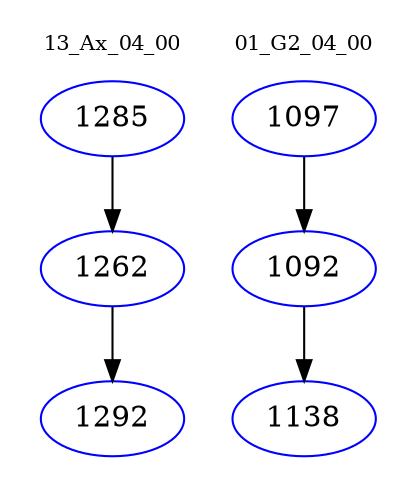 digraph{
subgraph cluster_0 {
color = white
label = "13_Ax_04_00";
fontsize=10;
T0_1285 [label="1285", color="blue"]
T0_1285 -> T0_1262 [color="black"]
T0_1262 [label="1262", color="blue"]
T0_1262 -> T0_1292 [color="black"]
T0_1292 [label="1292", color="blue"]
}
subgraph cluster_1 {
color = white
label = "01_G2_04_00";
fontsize=10;
T1_1097 [label="1097", color="blue"]
T1_1097 -> T1_1092 [color="black"]
T1_1092 [label="1092", color="blue"]
T1_1092 -> T1_1138 [color="black"]
T1_1138 [label="1138", color="blue"]
}
}
